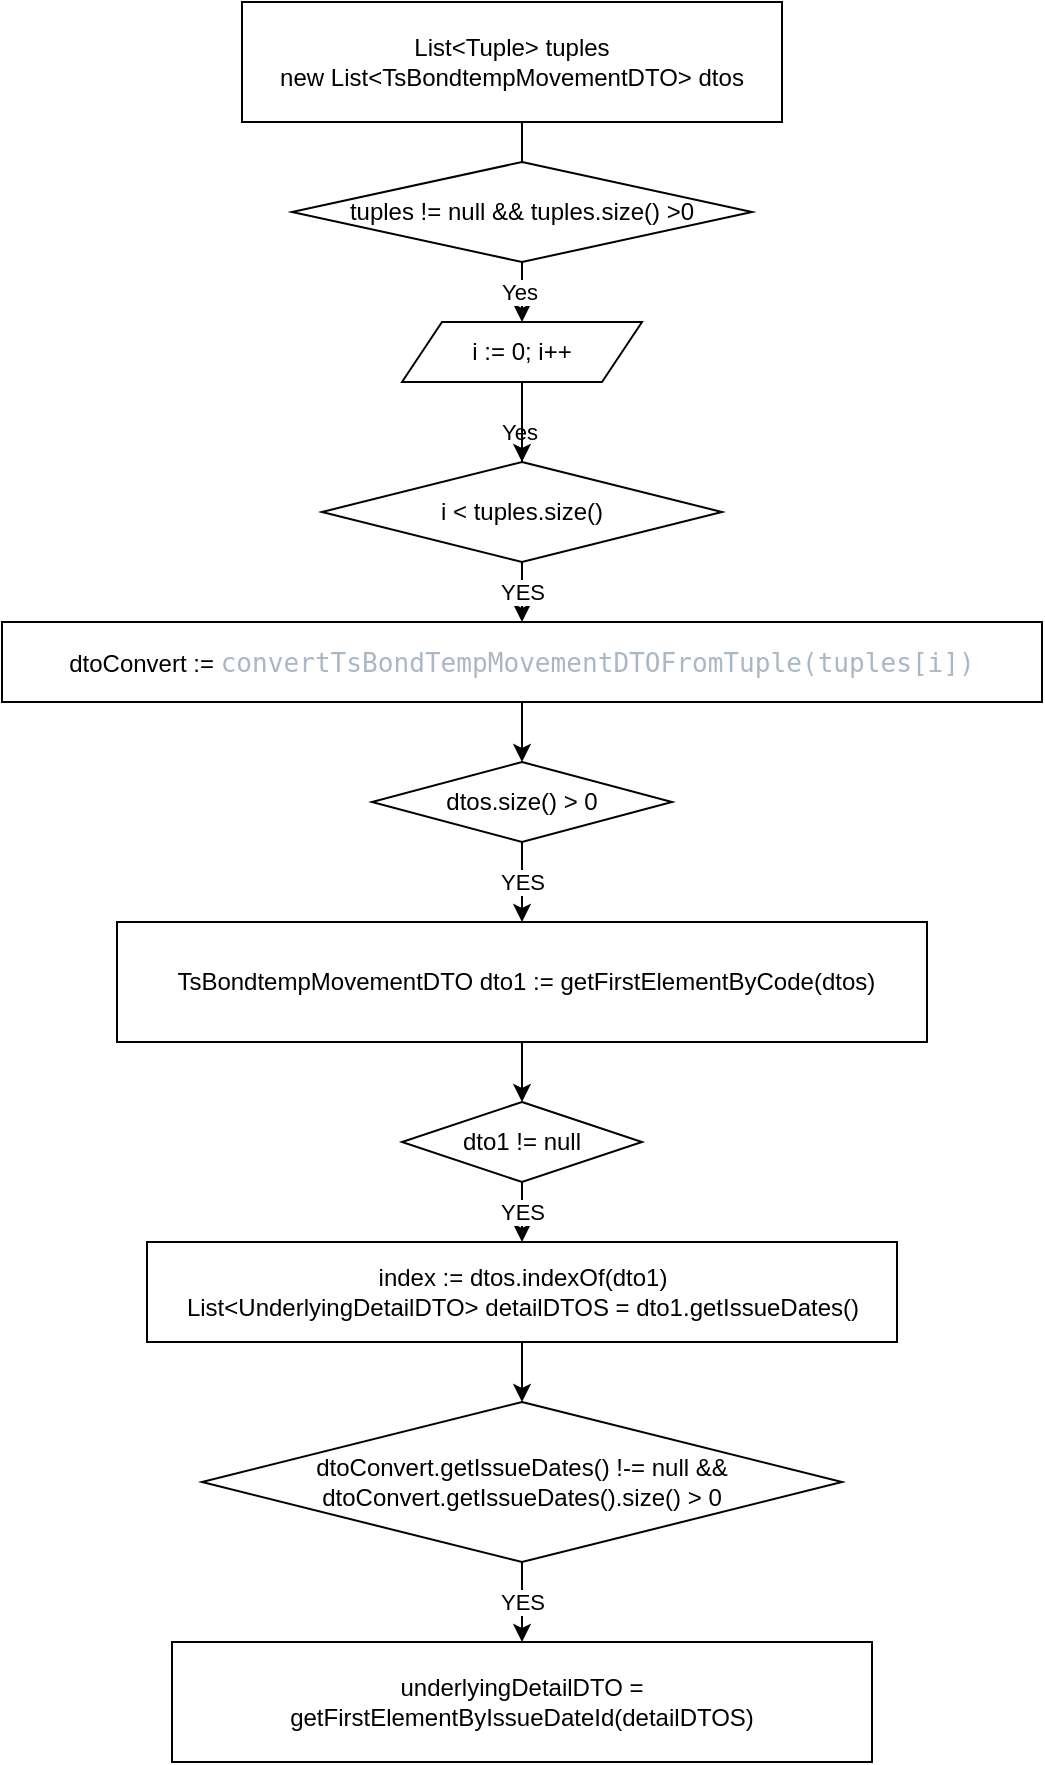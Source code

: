 <mxfile version="13.8.6" type="github"><diagram id="YeO1jVzioZ9llHO7eyCb" name="Page-1"><mxGraphModel dx="1422" dy="1970" grid="1" gridSize="10" guides="1" tooltips="1" connect="1" arrows="1" fold="1" page="1" pageScale="1" pageWidth="827" pageHeight="1169" math="0" shadow="0"><root><mxCell id="0"/><mxCell id="1" parent="0"/><mxCell id="7NOskme7ArdFAmFWHN75-2" value="" style="endArrow=classic;html=1;exitX=0.5;exitY=1;exitDx=0;exitDy=0;" edge="1" parent="1"><mxGeometry width="50" height="50" relative="1" as="geometry"><mxPoint x="400" as="sourcePoint"/><mxPoint x="400" y="50" as="targetPoint"/></mxGeometry></mxCell><mxCell id="7NOskme7ArdFAmFWHN75-3" value="tuples != null &amp;amp;&amp;amp; tuples.size() &amp;gt;0" style="rhombus;whiteSpace=wrap;html=1;" vertex="1" parent="1"><mxGeometry x="285" y="20" width="230" height="50" as="geometry"/></mxCell><mxCell id="7NOskme7ArdFAmFWHN75-4" value="Yes&amp;nbsp;" style="endArrow=classic;html=1;exitX=0.5;exitY=1;exitDx=0;exitDy=0;" edge="1" parent="1" source="7NOskme7ArdFAmFWHN75-5"><mxGeometry width="50" height="50" relative="1" as="geometry"><mxPoint x="390" y="280" as="sourcePoint"/><mxPoint x="400" y="180" as="targetPoint"/><Array as="points"><mxPoint x="400" y="150"/></Array></mxGeometry></mxCell><mxCell id="7NOskme7ArdFAmFWHN75-9" value="" style="edgeStyle=orthogonalEdgeStyle;rounded=0;orthogonalLoop=1;jettySize=auto;html=1;exitX=0.5;exitY=0;exitDx=0;exitDy=0;" edge="1" parent="1" source="7NOskme7ArdFAmFWHN75-5" target="7NOskme7ArdFAmFWHN75-8"><mxGeometry relative="1" as="geometry"><Array as="points"><mxPoint x="400" y="140"/><mxPoint x="400" y="235"/></Array></mxGeometry></mxCell><mxCell id="7NOskme7ArdFAmFWHN75-11" value="YES" style="edgeStyle=orthogonalEdgeStyle;rounded=0;orthogonalLoop=1;jettySize=auto;html=1;" edge="1" parent="1" source="7NOskme7ArdFAmFWHN75-8" target="7NOskme7ArdFAmFWHN75-10"><mxGeometry relative="1" as="geometry"/></mxCell><mxCell id="7NOskme7ArdFAmFWHN75-8" value="i &amp;lt; tuples.size()" style="rhombus;whiteSpace=wrap;html=1;" vertex="1" parent="1"><mxGeometry x="300" y="170" width="200" height="50" as="geometry"/></mxCell><mxCell id="7NOskme7ArdFAmFWHN75-19" value="" style="edgeStyle=orthogonalEdgeStyle;rounded=0;orthogonalLoop=1;jettySize=auto;html=1;" edge="1" parent="1" source="7NOskme7ArdFAmFWHN75-10" target="7NOskme7ArdFAmFWHN75-18"><mxGeometry relative="1" as="geometry"/></mxCell><mxCell id="7NOskme7ArdFAmFWHN75-10" value="&lt;span style=&quot;background-color: rgb(255 , 255 , 255)&quot;&gt;dtoConvert :=&amp;nbsp;&lt;span style=&quot;color: rgb(169 , 183 , 198) ; font-family: &amp;#34;jetbrains mono&amp;#34; , monospace ; font-size: 9.8pt&quot;&gt;convertTsBondTempMovementDTOFromTuple(tuples[i])&lt;/span&gt;&lt;/span&gt;" style="whiteSpace=wrap;html=1;" vertex="1" parent="1"><mxGeometry x="140" y="250" width="520" height="40" as="geometry"/></mxCell><mxCell id="7NOskme7ArdFAmFWHN75-5" value="i := 0; i++" style="shape=parallelogram;perimeter=parallelogramPerimeter;whiteSpace=wrap;html=1;fixedSize=1;" vertex="1" parent="1"><mxGeometry x="340" y="100" width="120" height="30" as="geometry"/></mxCell><mxCell id="7NOskme7ArdFAmFWHN75-12" value="Yes&amp;nbsp;" style="endArrow=classic;html=1;exitX=0.5;exitY=1;exitDx=0;exitDy=0;" edge="1" parent="1" source="7NOskme7ArdFAmFWHN75-3"><mxGeometry width="50" height="50" relative="1" as="geometry"><mxPoint x="400" y="100" as="sourcePoint"/><mxPoint x="400" y="100" as="targetPoint"/><Array as="points"><mxPoint x="400" y="100"/></Array></mxGeometry></mxCell><mxCell id="7NOskme7ArdFAmFWHN75-13" value="List&amp;lt;Tuple&amp;gt; tuples&lt;br&gt;new List&amp;lt;TsBondtempMovementDTO&amp;gt; dtos" style="rounded=0;whiteSpace=wrap;html=1;" vertex="1" parent="1"><mxGeometry x="260" y="-60" width="270" height="60" as="geometry"/></mxCell><mxCell id="7NOskme7ArdFAmFWHN75-21" value="YES" style="edgeStyle=orthogonalEdgeStyle;rounded=0;orthogonalLoop=1;jettySize=auto;html=1;" edge="1" parent="1" source="7NOskme7ArdFAmFWHN75-18" target="7NOskme7ArdFAmFWHN75-20"><mxGeometry relative="1" as="geometry"/></mxCell><mxCell id="7NOskme7ArdFAmFWHN75-18" value="dtos.size() &amp;gt; 0" style="rhombus;whiteSpace=wrap;html=1;" vertex="1" parent="1"><mxGeometry x="325" y="320" width="150" height="40" as="geometry"/></mxCell><mxCell id="7NOskme7ArdFAmFWHN75-24" value="" style="edgeStyle=orthogonalEdgeStyle;rounded=0;orthogonalLoop=1;jettySize=auto;html=1;" edge="1" parent="1" source="7NOskme7ArdFAmFWHN75-20" target="7NOskme7ArdFAmFWHN75-23"><mxGeometry relative="1" as="geometry"/></mxCell><mxCell id="7NOskme7ArdFAmFWHN75-20" value="&amp;nbsp;TsBondtempMovementDTO dto1 := getFirstElementByCode(dtos)" style="whiteSpace=wrap;html=1;" vertex="1" parent="1"><mxGeometry x="197.5" y="400" width="405" height="60" as="geometry"/></mxCell><mxCell id="7NOskme7ArdFAmFWHN75-28" value="YES" style="edgeStyle=orthogonalEdgeStyle;rounded=0;orthogonalLoop=1;jettySize=auto;html=1;" edge="1" parent="1" source="7NOskme7ArdFAmFWHN75-23" target="7NOskme7ArdFAmFWHN75-27"><mxGeometry relative="1" as="geometry"/></mxCell><mxCell id="7NOskme7ArdFAmFWHN75-23" value="dto1 != null" style="rhombus;whiteSpace=wrap;html=1;" vertex="1" parent="1"><mxGeometry x="340" y="490" width="120" height="40" as="geometry"/></mxCell><mxCell id="7NOskme7ArdFAmFWHN75-26" style="edgeStyle=orthogonalEdgeStyle;rounded=0;orthogonalLoop=1;jettySize=auto;html=1;exitX=0.5;exitY=1;exitDx=0;exitDy=0;" edge="1" parent="1" source="7NOskme7ArdFAmFWHN75-23" target="7NOskme7ArdFAmFWHN75-23"><mxGeometry relative="1" as="geometry"/></mxCell><mxCell id="7NOskme7ArdFAmFWHN75-30" value="" style="edgeStyle=orthogonalEdgeStyle;rounded=0;orthogonalLoop=1;jettySize=auto;html=1;" edge="1" parent="1" source="7NOskme7ArdFAmFWHN75-27" target="7NOskme7ArdFAmFWHN75-29"><mxGeometry relative="1" as="geometry"/></mxCell><mxCell id="7NOskme7ArdFAmFWHN75-27" value="index := dtos.indexOf(dto1)&lt;br&gt;List&amp;lt;UnderlyingDetailDTO&amp;gt; detailDTOS = dto1.getIssueDates()" style="whiteSpace=wrap;html=1;" vertex="1" parent="1"><mxGeometry x="212.5" y="560" width="375" height="50" as="geometry"/></mxCell><mxCell id="7NOskme7ArdFAmFWHN75-32" value="YES" style="edgeStyle=orthogonalEdgeStyle;rounded=0;orthogonalLoop=1;jettySize=auto;html=1;" edge="1" parent="1" source="7NOskme7ArdFAmFWHN75-29" target="7NOskme7ArdFAmFWHN75-31"><mxGeometry relative="1" as="geometry"/></mxCell><mxCell id="7NOskme7ArdFAmFWHN75-29" value="dtoConvert.getIssueDates() !-= null &amp;amp;&amp;amp; dtoConvert.getIssueDates().size() &amp;gt; 0" style="rhombus;whiteSpace=wrap;html=1;" vertex="1" parent="1"><mxGeometry x="240" y="640" width="320" height="80" as="geometry"/></mxCell><mxCell id="7NOskme7ArdFAmFWHN75-31" value="underlyingDetailDTO = getFirstElementByIssueDateId(detailDTOS)" style="whiteSpace=wrap;html=1;" vertex="1" parent="1"><mxGeometry x="225" y="760" width="350" height="60" as="geometry"/></mxCell></root></mxGraphModel></diagram></mxfile>